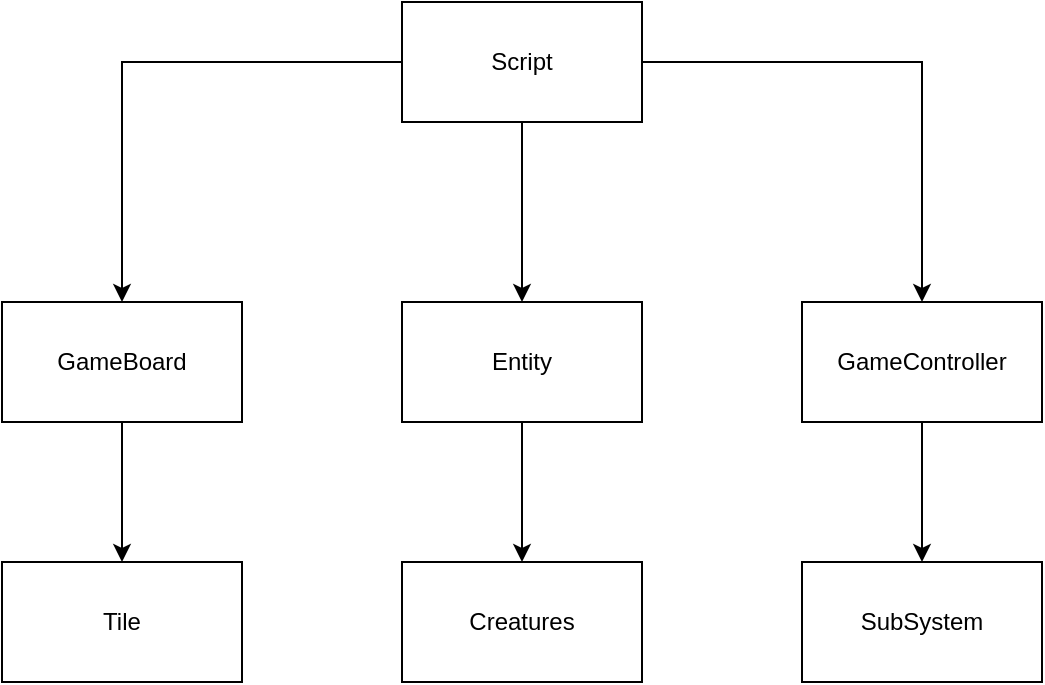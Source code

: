 <mxfile version="14.7.8" type="github" pages="2">
  <diagram id="sBq5Ibsppubi978rq3mB" name="NameSpaceOverView">
    <mxGraphModel dx="1422" dy="882" grid="1" gridSize="10" guides="1" tooltips="1" connect="1" arrows="1" fold="1" page="1" pageScale="1" pageWidth="827" pageHeight="1169" math="0" shadow="0">
      <root>
        <mxCell id="0" />
        <mxCell id="1" parent="0" />
        <mxCell id="baVZkfynPhV6iKH1tcXz-1" style="edgeStyle=orthogonalEdgeStyle;rounded=0;orthogonalLoop=1;jettySize=auto;html=1;" edge="1" parent="1" source="baVZkfynPhV6iKH1tcXz-4" target="baVZkfynPhV6iKH1tcXz-8">
          <mxGeometry relative="1" as="geometry">
            <Array as="points">
              <mxPoint x="210" y="150" />
            </Array>
          </mxGeometry>
        </mxCell>
        <mxCell id="baVZkfynPhV6iKH1tcXz-2" style="edgeStyle=orthogonalEdgeStyle;rounded=0;orthogonalLoop=1;jettySize=auto;html=1;" edge="1" parent="1" source="baVZkfynPhV6iKH1tcXz-4" target="baVZkfynPhV6iKH1tcXz-6">
          <mxGeometry relative="1" as="geometry">
            <Array as="points">
              <mxPoint x="410" y="290" />
              <mxPoint x="410" y="290" />
            </Array>
          </mxGeometry>
        </mxCell>
        <mxCell id="lX09gKUY81Wbu5wX0Xib-1" style="edgeStyle=orthogonalEdgeStyle;rounded=0;orthogonalLoop=1;jettySize=auto;html=1;" edge="1" parent="1" source="baVZkfynPhV6iKH1tcXz-4" target="lX09gKUY81Wbu5wX0Xib-2">
          <mxGeometry relative="1" as="geometry">
            <mxPoint x="730" y="270" as="targetPoint" />
            <Array as="points">
              <mxPoint x="610" y="150" />
            </Array>
          </mxGeometry>
        </mxCell>
        <mxCell id="baVZkfynPhV6iKH1tcXz-4" value="Script" style="rounded=0;whiteSpace=wrap;html=1;" vertex="1" parent="1">
          <mxGeometry x="350" y="120" width="120" height="60" as="geometry" />
        </mxCell>
        <mxCell id="baVZkfynPhV6iKH1tcXz-5" style="edgeStyle=orthogonalEdgeStyle;rounded=0;orthogonalLoop=1;jettySize=auto;html=1;" edge="1" parent="1" source="baVZkfynPhV6iKH1tcXz-6" target="baVZkfynPhV6iKH1tcXz-9">
          <mxGeometry relative="1" as="geometry">
            <Array as="points">
              <mxPoint x="410" y="420" />
              <mxPoint x="410" y="420" />
            </Array>
          </mxGeometry>
        </mxCell>
        <mxCell id="baVZkfynPhV6iKH1tcXz-6" value="&lt;div&gt;Entity&lt;/div&gt;" style="rounded=0;whiteSpace=wrap;html=1;" vertex="1" parent="1">
          <mxGeometry x="350" y="270" width="120" height="60" as="geometry" />
        </mxCell>
        <mxCell id="baVZkfynPhV6iKH1tcXz-7" style="edgeStyle=orthogonalEdgeStyle;rounded=0;orthogonalLoop=1;jettySize=auto;html=1;" edge="1" parent="1" source="baVZkfynPhV6iKH1tcXz-8" target="baVZkfynPhV6iKH1tcXz-10">
          <mxGeometry relative="1" as="geometry" />
        </mxCell>
        <mxCell id="baVZkfynPhV6iKH1tcXz-8" value="&lt;div&gt;GameBoard&lt;/div&gt;" style="rounded=0;whiteSpace=wrap;html=1;sketch=0;" vertex="1" parent="1">
          <mxGeometry x="150" y="270" width="120" height="60" as="geometry" />
        </mxCell>
        <mxCell id="baVZkfynPhV6iKH1tcXz-9" value="&lt;div&gt;Creatures&lt;/div&gt;" style="rounded=0;whiteSpace=wrap;html=1;" vertex="1" parent="1">
          <mxGeometry x="350" y="400" width="120" height="60" as="geometry" />
        </mxCell>
        <mxCell id="baVZkfynPhV6iKH1tcXz-10" value="Tile" style="rounded=0;whiteSpace=wrap;html=1;" vertex="1" parent="1">
          <mxGeometry x="150" y="400" width="120" height="60" as="geometry" />
        </mxCell>
        <mxCell id="baVZkfynPhV6iKH1tcXz-11" value="&lt;div&gt;SubSystem&lt;/div&gt;" style="rounded=0;whiteSpace=wrap;html=1;" vertex="1" parent="1">
          <mxGeometry x="550" y="400" width="120" height="60" as="geometry" />
        </mxCell>
        <mxCell id="uCv19C0TOFHiEnZCAylJ-1" style="edgeStyle=orthogonalEdgeStyle;rounded=0;orthogonalLoop=1;jettySize=auto;html=1;" edge="1" parent="1" source="lX09gKUY81Wbu5wX0Xib-2" target="baVZkfynPhV6iKH1tcXz-11">
          <mxGeometry relative="1" as="geometry" />
        </mxCell>
        <mxCell id="lX09gKUY81Wbu5wX0Xib-2" value="GameController" style="rounded=0;whiteSpace=wrap;html=1;sketch=0;" vertex="1" parent="1">
          <mxGeometry x="550" y="270" width="120" height="60" as="geometry" />
        </mxCell>
      </root>
    </mxGraphModel>
  </diagram>
  <diagram id="U14x4mxCdzuBh1DnqNDo" name="DetailedNameSpace">
    <mxGraphModel dx="2500" dy="1038" grid="1" gridSize="10" guides="1" tooltips="1" connect="1" arrows="1" fold="1" page="1" pageScale="1" pageWidth="827" pageHeight="1169" math="0" shadow="0">
      <root>
        <mxCell id="GieXeBrSwtfBlJwIeugY-0" />
        <mxCell id="GieXeBrSwtfBlJwIeugY-1" parent="GieXeBrSwtfBlJwIeugY-0" />
        <mxCell id="H8PIYh8UmmtQenhwTpp0-21" style="edgeStyle=orthogonalEdgeStyle;rounded=0;orthogonalLoop=1;jettySize=auto;html=1;" edge="1" parent="GieXeBrSwtfBlJwIeugY-1" source="H8PIYh8UmmtQenhwTpp0-36" target="H8PIYh8UmmtQenhwTpp0-20">
          <mxGeometry relative="1" as="geometry">
            <mxPoint x="390" y="240" as="sourcePoint" />
          </mxGeometry>
        </mxCell>
        <mxCell id="H8PIYh8UmmtQenhwTpp0-35" style="edgeStyle=orthogonalEdgeStyle;rounded=0;orthogonalLoop=1;jettySize=auto;html=1;" edge="1" parent="GieXeBrSwtfBlJwIeugY-1" source="H8PIYh8UmmtQenhwTpp0-36" target="H8PIYh8UmmtQenhwTpp0-24">
          <mxGeometry relative="1" as="geometry">
            <mxPoint x="450" y="270" as="sourcePoint" />
            <Array as="points">
              <mxPoint x="440" y="260" />
              <mxPoint x="440" y="260" />
            </Array>
          </mxGeometry>
        </mxCell>
        <mxCell id="H8PIYh8UmmtQenhwTpp0-23" style="edgeStyle=orthogonalEdgeStyle;rounded=0;orthogonalLoop=1;jettySize=auto;html=1;" edge="1" parent="GieXeBrSwtfBlJwIeugY-1" source="H8PIYh8UmmtQenhwTpp0-20" target="H8PIYh8UmmtQenhwTpp0-11">
          <mxGeometry relative="1" as="geometry" />
        </mxCell>
        <mxCell id="H8PIYh8UmmtQenhwTpp0-20" value="&lt;div&gt;Entity&lt;/div&gt;" style="rounded=0;whiteSpace=wrap;html=1;" vertex="1" parent="GieXeBrSwtfBlJwIeugY-1">
          <mxGeometry x="110" y="370" width="120" height="60" as="geometry" />
        </mxCell>
        <mxCell id="H8PIYh8UmmtQenhwTpp0-11" value="Creature" style="swimlane;" vertex="1" parent="GieXeBrSwtfBlJwIeugY-1">
          <mxGeometry x="-140" y="510" width="370" height="400" as="geometry">
            <mxRectangle x="-70" y="820" width="80" height="23" as="alternateBounds" />
          </mxGeometry>
        </mxCell>
        <mxCell id="H8PIYh8UmmtQenhwTpp0-16" style="edgeStyle=orthogonalEdgeStyle;rounded=0;orthogonalLoop=1;jettySize=auto;html=1;" edge="1" parent="H8PIYh8UmmtQenhwTpp0-11" source="H8PIYh8UmmtQenhwTpp0-12" target="H8PIYh8UmmtQenhwTpp0-13">
          <mxGeometry relative="1" as="geometry">
            <Array as="points">
              <mxPoint x="150" y="140" />
              <mxPoint x="100" y="140" />
            </Array>
          </mxGeometry>
        </mxCell>
        <mxCell id="H8PIYh8UmmtQenhwTpp0-18" style="edgeStyle=orthogonalEdgeStyle;rounded=0;orthogonalLoop=1;jettySize=auto;html=1;" edge="1" parent="H8PIYh8UmmtQenhwTpp0-11" source="H8PIYh8UmmtQenhwTpp0-12" target="H8PIYh8UmmtQenhwTpp0-17">
          <mxGeometry relative="1" as="geometry">
            <Array as="points">
              <mxPoint x="220" y="140" />
              <mxPoint x="270" y="140" />
            </Array>
          </mxGeometry>
        </mxCell>
        <mxCell id="H8PIYh8UmmtQenhwTpp0-12" value="CreatureController" style="rounded=1;whiteSpace=wrap;html=1;" vertex="1" parent="H8PIYh8UmmtQenhwTpp0-11">
          <mxGeometry x="125" y="50" width="120" height="60" as="geometry" />
        </mxCell>
        <mxCell id="H8PIYh8UmmtQenhwTpp0-15" style="edgeStyle=orthogonalEdgeStyle;rounded=0;orthogonalLoop=1;jettySize=auto;html=1;" edge="1" parent="H8PIYh8UmmtQenhwTpp0-11" source="H8PIYh8UmmtQenhwTpp0-13" target="H8PIYh8UmmtQenhwTpp0-14">
          <mxGeometry relative="1" as="geometry" />
        </mxCell>
        <mxCell id="H8PIYh8UmmtQenhwTpp0-13" value="&lt;div&gt;CreatureRenderer&lt;/div&gt;" style="rounded=1;whiteSpace=wrap;html=1;" vertex="1" parent="H8PIYh8UmmtQenhwTpp0-11">
          <mxGeometry x="40" y="170" width="120" height="60" as="geometry" />
        </mxCell>
        <mxCell id="H8PIYh8UmmtQenhwTpp0-14" value="CreatureAnimator" style="rounded=1;whiteSpace=wrap;html=1;" vertex="1" parent="H8PIYh8UmmtQenhwTpp0-11">
          <mxGeometry x="40" y="290" width="120" height="60" as="geometry" />
        </mxCell>
        <mxCell id="H8PIYh8UmmtQenhwTpp0-17" value="CreatureStats" style="rounded=1;whiteSpace=wrap;html=1;" vertex="1" parent="H8PIYh8UmmtQenhwTpp0-11">
          <mxGeometry x="210" y="170" width="120" height="60" as="geometry" />
        </mxCell>
        <mxCell id="H8PIYh8UmmtQenhwTpp0-24" value="GameBoard" style="swimlane;" vertex="1" parent="GieXeBrSwtfBlJwIeugY-1">
          <mxGeometry x="270" y="330" width="340" height="610" as="geometry" />
        </mxCell>
        <mxCell id="H8PIYh8UmmtQenhwTpp0-27" style="edgeStyle=orthogonalEdgeStyle;rounded=0;orthogonalLoop=1;jettySize=auto;html=1;" edge="1" parent="H8PIYh8UmmtQenhwTpp0-24" source="H8PIYh8UmmtQenhwTpp0-25" target="H8PIYh8UmmtQenhwTpp0-26">
          <mxGeometry relative="1" as="geometry">
            <Array as="points">
              <mxPoint x="210" y="150" />
              <mxPoint x="260" y="150" />
            </Array>
          </mxGeometry>
        </mxCell>
        <mxCell id="H8PIYh8UmmtQenhwTpp0-25" value="GameBoardController" style="rounded=1;whiteSpace=wrap;html=1;" vertex="1" parent="H8PIYh8UmmtQenhwTpp0-24">
          <mxGeometry x="100" y="60" width="160" height="60" as="geometry" />
        </mxCell>
        <mxCell id="H8PIYh8UmmtQenhwTpp0-26" value="GameBoardStats" style="rounded=1;whiteSpace=wrap;html=1;" vertex="1" parent="H8PIYh8UmmtQenhwTpp0-24">
          <mxGeometry x="200" y="180" width="120" height="60" as="geometry" />
        </mxCell>
        <mxCell id="H8PIYh8UmmtQenhwTpp0-34" style="edgeStyle=orthogonalEdgeStyle;rounded=0;orthogonalLoop=1;jettySize=auto;html=1;" edge="1" parent="H8PIYh8UmmtQenhwTpp0-24" source="H8PIYh8UmmtQenhwTpp0-25" target="H8PIYh8UmmtQenhwTpp0-30">
          <mxGeometry relative="1" as="geometry">
            <Array as="points">
              <mxPoint x="160" y="180" />
              <mxPoint x="160" y="180" />
            </Array>
          </mxGeometry>
        </mxCell>
        <mxCell id="H8PIYh8UmmtQenhwTpp0-28" value="Tile" style="swimlane;" vertex="1" parent="H8PIYh8UmmtQenhwTpp0-24">
          <mxGeometry x="40" y="300" width="230" height="280" as="geometry" />
        </mxCell>
        <mxCell id="H8PIYh8UmmtQenhwTpp0-30" value="TileController" style="rounded=1;whiteSpace=wrap;html=1;" vertex="1" parent="H8PIYh8UmmtQenhwTpp0-28">
          <mxGeometry x="60" y="50" width="120" height="60" as="geometry" />
        </mxCell>
        <mxCell id="H8PIYh8UmmtQenhwTpp0-31" value="&lt;div&gt;TileRenderer&lt;/div&gt;" style="rounded=1;whiteSpace=wrap;html=1;" vertex="1" parent="H8PIYh8UmmtQenhwTpp0-28">
          <mxGeometry x="60" y="170" width="120" height="60" as="geometry" />
        </mxCell>
        <mxCell id="H8PIYh8UmmtQenhwTpp0-29" style="edgeStyle=orthogonalEdgeStyle;rounded=0;orthogonalLoop=1;jettySize=auto;html=1;" edge="1" parent="H8PIYh8UmmtQenhwTpp0-28" source="H8PIYh8UmmtQenhwTpp0-30" target="H8PIYh8UmmtQenhwTpp0-31">
          <mxGeometry relative="1" as="geometry">
            <Array as="points">
              <mxPoint x="120.5" y="130" />
              <mxPoint x="120.5" y="130" />
            </Array>
          </mxGeometry>
        </mxCell>
        <mxCell id="6Fh029ieI4WLRwK5vDHj-3" style="edgeStyle=orthogonalEdgeStyle;rounded=0;orthogonalLoop=1;jettySize=auto;html=1;" edge="1" parent="GieXeBrSwtfBlJwIeugY-1" source="H8PIYh8UmmtQenhwTpp0-36" target="6Fh029ieI4WLRwK5vDHj-0">
          <mxGeometry relative="1" as="geometry" />
        </mxCell>
        <mxCell id="H8PIYh8UmmtQenhwTpp0-36" value="Script" style="rounded=0;whiteSpace=wrap;html=1;" vertex="1" parent="GieXeBrSwtfBlJwIeugY-1">
          <mxGeometry x="390" y="170" width="120" height="60" as="geometry" />
        </mxCell>
        <mxCell id="6Fh029ieI4WLRwK5vDHj-0" value="GameController" style="swimlane;rounded=0;sketch=0;" vertex="1" parent="GieXeBrSwtfBlJwIeugY-1">
          <mxGeometry x="670" y="310" width="790" height="370" as="geometry" />
        </mxCell>
        <mxCell id="6Fh029ieI4WLRwK5vDHj-4" style="edgeStyle=orthogonalEdgeStyle;rounded=0;orthogonalLoop=1;jettySize=auto;html=1;" edge="1" parent="6Fh029ieI4WLRwK5vDHj-0" source="6Fh029ieI4WLRwK5vDHj-2" target="H8PIYh8UmmtQenhwTpp0-38">
          <mxGeometry relative="1" as="geometry">
            <Array as="points">
              <mxPoint x="140" y="90" />
            </Array>
          </mxGeometry>
        </mxCell>
        <mxCell id="6Fh029ieI4WLRwK5vDHj-5" style="edgeStyle=orthogonalEdgeStyle;rounded=0;orthogonalLoop=1;jettySize=auto;html=1;" edge="1" parent="6Fh029ieI4WLRwK5vDHj-0" source="6Fh029ieI4WLRwK5vDHj-2" target="H8PIYh8UmmtQenhwTpp0-44">
          <mxGeometry relative="1" as="geometry">
            <Array as="points">
              <mxPoint x="370" y="150" />
              <mxPoint x="300" y="150" />
            </Array>
          </mxGeometry>
        </mxCell>
        <mxCell id="6Fh029ieI4WLRwK5vDHj-6" style="edgeStyle=orthogonalEdgeStyle;rounded=0;orthogonalLoop=1;jettySize=auto;html=1;" edge="1" parent="6Fh029ieI4WLRwK5vDHj-0" source="6Fh029ieI4WLRwK5vDHj-2" target="H8PIYh8UmmtQenhwTpp0-43">
          <mxGeometry relative="1" as="geometry">
            <Array as="points">
              <mxPoint x="430" y="150" />
              <mxPoint x="460" y="150" />
            </Array>
          </mxGeometry>
        </mxCell>
        <mxCell id="6Fh029ieI4WLRwK5vDHj-7" style="edgeStyle=orthogonalEdgeStyle;rounded=0;orthogonalLoop=1;jettySize=auto;html=1;" edge="1" parent="6Fh029ieI4WLRwK5vDHj-0" source="6Fh029ieI4WLRwK5vDHj-2" target="H8PIYh8UmmtQenhwTpp0-45">
          <mxGeometry relative="1" as="geometry" />
        </mxCell>
        <mxCell id="6Fh029ieI4WLRwK5vDHj-2" value="GameController" style="rounded=1;whiteSpace=wrap;html=1;sketch=0;" vertex="1" parent="6Fh029ieI4WLRwK5vDHj-0">
          <mxGeometry x="350" y="60" width="120" height="60" as="geometry" />
        </mxCell>
        <mxCell id="H8PIYh8UmmtQenhwTpp0-37" value="SubSystem" style="swimlane;" vertex="1" parent="6Fh029ieI4WLRwK5vDHj-0">
          <mxGeometry x="40" y="180" width="680" height="150" as="geometry" />
        </mxCell>
        <mxCell id="H8PIYh8UmmtQenhwTpp0-38" value="CreatureManager" style="rounded=1;whiteSpace=wrap;html=1;" vertex="1" parent="H8PIYh8UmmtQenhwTpp0-37">
          <mxGeometry x="40" y="60" width="120" height="60" as="geometry" />
        </mxCell>
        <mxCell id="H8PIYh8UmmtQenhwTpp0-43" value="Spawner" style="rounded=1;whiteSpace=wrap;html=1;" vertex="1" parent="H8PIYh8UmmtQenhwTpp0-37">
          <mxGeometry x="360" y="60" width="120" height="60" as="geometry" />
        </mxCell>
        <mxCell id="H8PIYh8UmmtQenhwTpp0-44" value="GameStateManager" style="rounded=1;whiteSpace=wrap;html=1;" vertex="1" parent="H8PIYh8UmmtQenhwTpp0-37">
          <mxGeometry x="200" y="60" width="120" height="60" as="geometry" />
        </mxCell>
        <mxCell id="H8PIYh8UmmtQenhwTpp0-45" value="PathFinder" style="rounded=1;whiteSpace=wrap;html=1;" vertex="1" parent="H8PIYh8UmmtQenhwTpp0-37">
          <mxGeometry x="521" y="60" width="120" height="60" as="geometry" />
        </mxCell>
      </root>
    </mxGraphModel>
  </diagram>
</mxfile>
